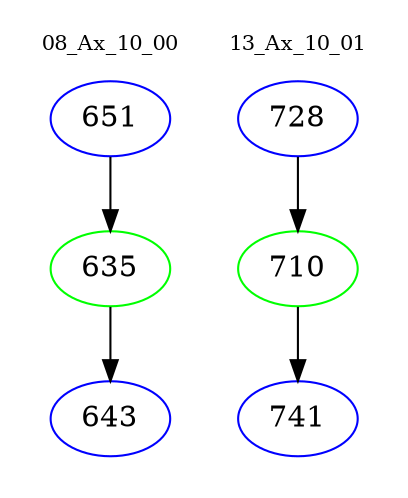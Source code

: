 digraph{
subgraph cluster_0 {
color = white
label = "08_Ax_10_00";
fontsize=10;
T0_651 [label="651", color="blue"]
T0_651 -> T0_635 [color="black"]
T0_635 [label="635", color="green"]
T0_635 -> T0_643 [color="black"]
T0_643 [label="643", color="blue"]
}
subgraph cluster_1 {
color = white
label = "13_Ax_10_01";
fontsize=10;
T1_728 [label="728", color="blue"]
T1_728 -> T1_710 [color="black"]
T1_710 [label="710", color="green"]
T1_710 -> T1_741 [color="black"]
T1_741 [label="741", color="blue"]
}
}
